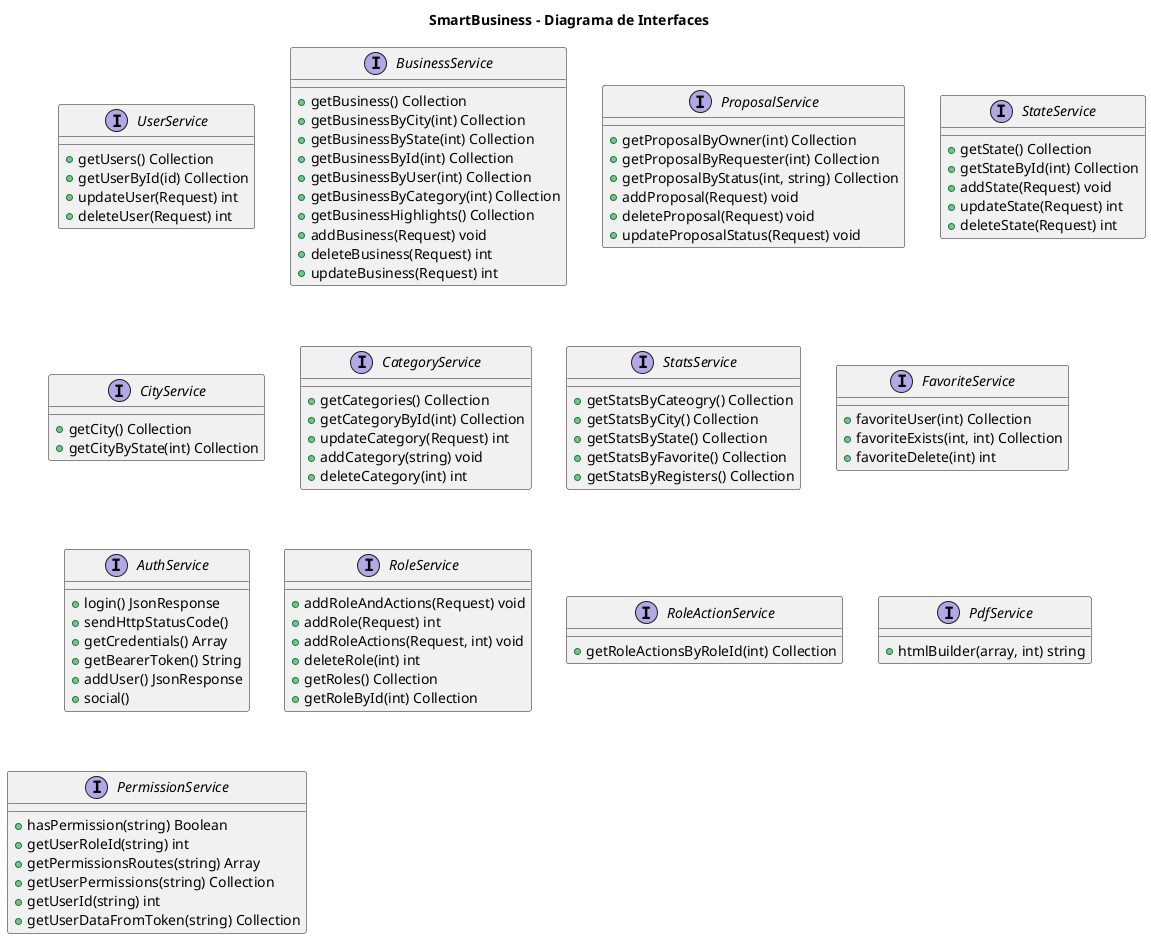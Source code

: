 @startuml
title "SmartBusiness - Diagrama de Interfaces"

interface UserService{
    + getUsers() Collection
    + getUserById(id) Collection
    + updateUser(Request) int
    + deleteUser(Request) int
}

interface BusinessService{
    + getBusiness() Collection
    + getBusinessByCity(int) Collection
    + getBusinessByState(int) Collection
    + getBusinessById(int) Collection
    + getBusinessByUser(int) Collection
    + getBusinessByCategory(int) Collection
    + getBusinessHighlights() Collection
    + addBusiness(Request) void
    + deleteBusiness(Request) int
    + updateBusiness(Request) int
}

interface ProposalService{
    + getProposalByOwner(int) Collection
    + getProposalByRequester(int) Collection
    + getProposalByStatus(int, string) Collection
    + addProposal(Request) void
    + deleteProposal(Request) void
    + updateProposalStatus(Request) void
}

interface StateService{
    + getState() Collection
    + getStateById(int) Collection
    + addState(Request) void
    + updateState(Request) int
    + deleteState(Request) int
}

interface CityService{
    + getCity() Collection
    + getCityByState(int) Collection
}

interface CategoryService{
    + getCategories() Collection
    + getCategoryById(int) Collection
    + updateCategory(Request) int
    + addCategory(string) void
    + deleteCategory(int) int
}

interface StatsService{
    + getStatsByCateogry() Collection
    + getStatsByCity() Collection
    + getStatsByState() Collection
    + getStatsByFavorite() Collection
    + getStatsByRegisters() Collection
}

interface FavoriteService {
    + favoriteUser(int) Collection
    + favoriteExists(int, int) Collection
    + favoriteDelete(int) int
}

interface AuthService{
    + login() JsonResponse
    + sendHttpStatusCode()
    + getCredentials() Array
    + getBearerToken() String
    + addUser() JsonResponse
    + social()
}

interface RoleService{
    + addRoleAndActions(Request) void
    + addRole(Request) int
    + addRoleActions(Request, int) void
    + deleteRole(int) int
    + getRoles() Collection
    + getRoleById(int) Collection
}

interface RoleActionService{
    + getRoleActionsByRoleId(int) Collection
}

interface PdfService{
    + htmlBuilder(array, int) string
}

interface PermissionService{
    + hasPermission(string) Boolean
    + getUserRoleId(string) int
    + getPermissionsRoutes(string) Array
    + getUserPermissions(string) Collection
    + getUserId(string) int
    + getUserDataFromToken(string) Collection
}

@enduml